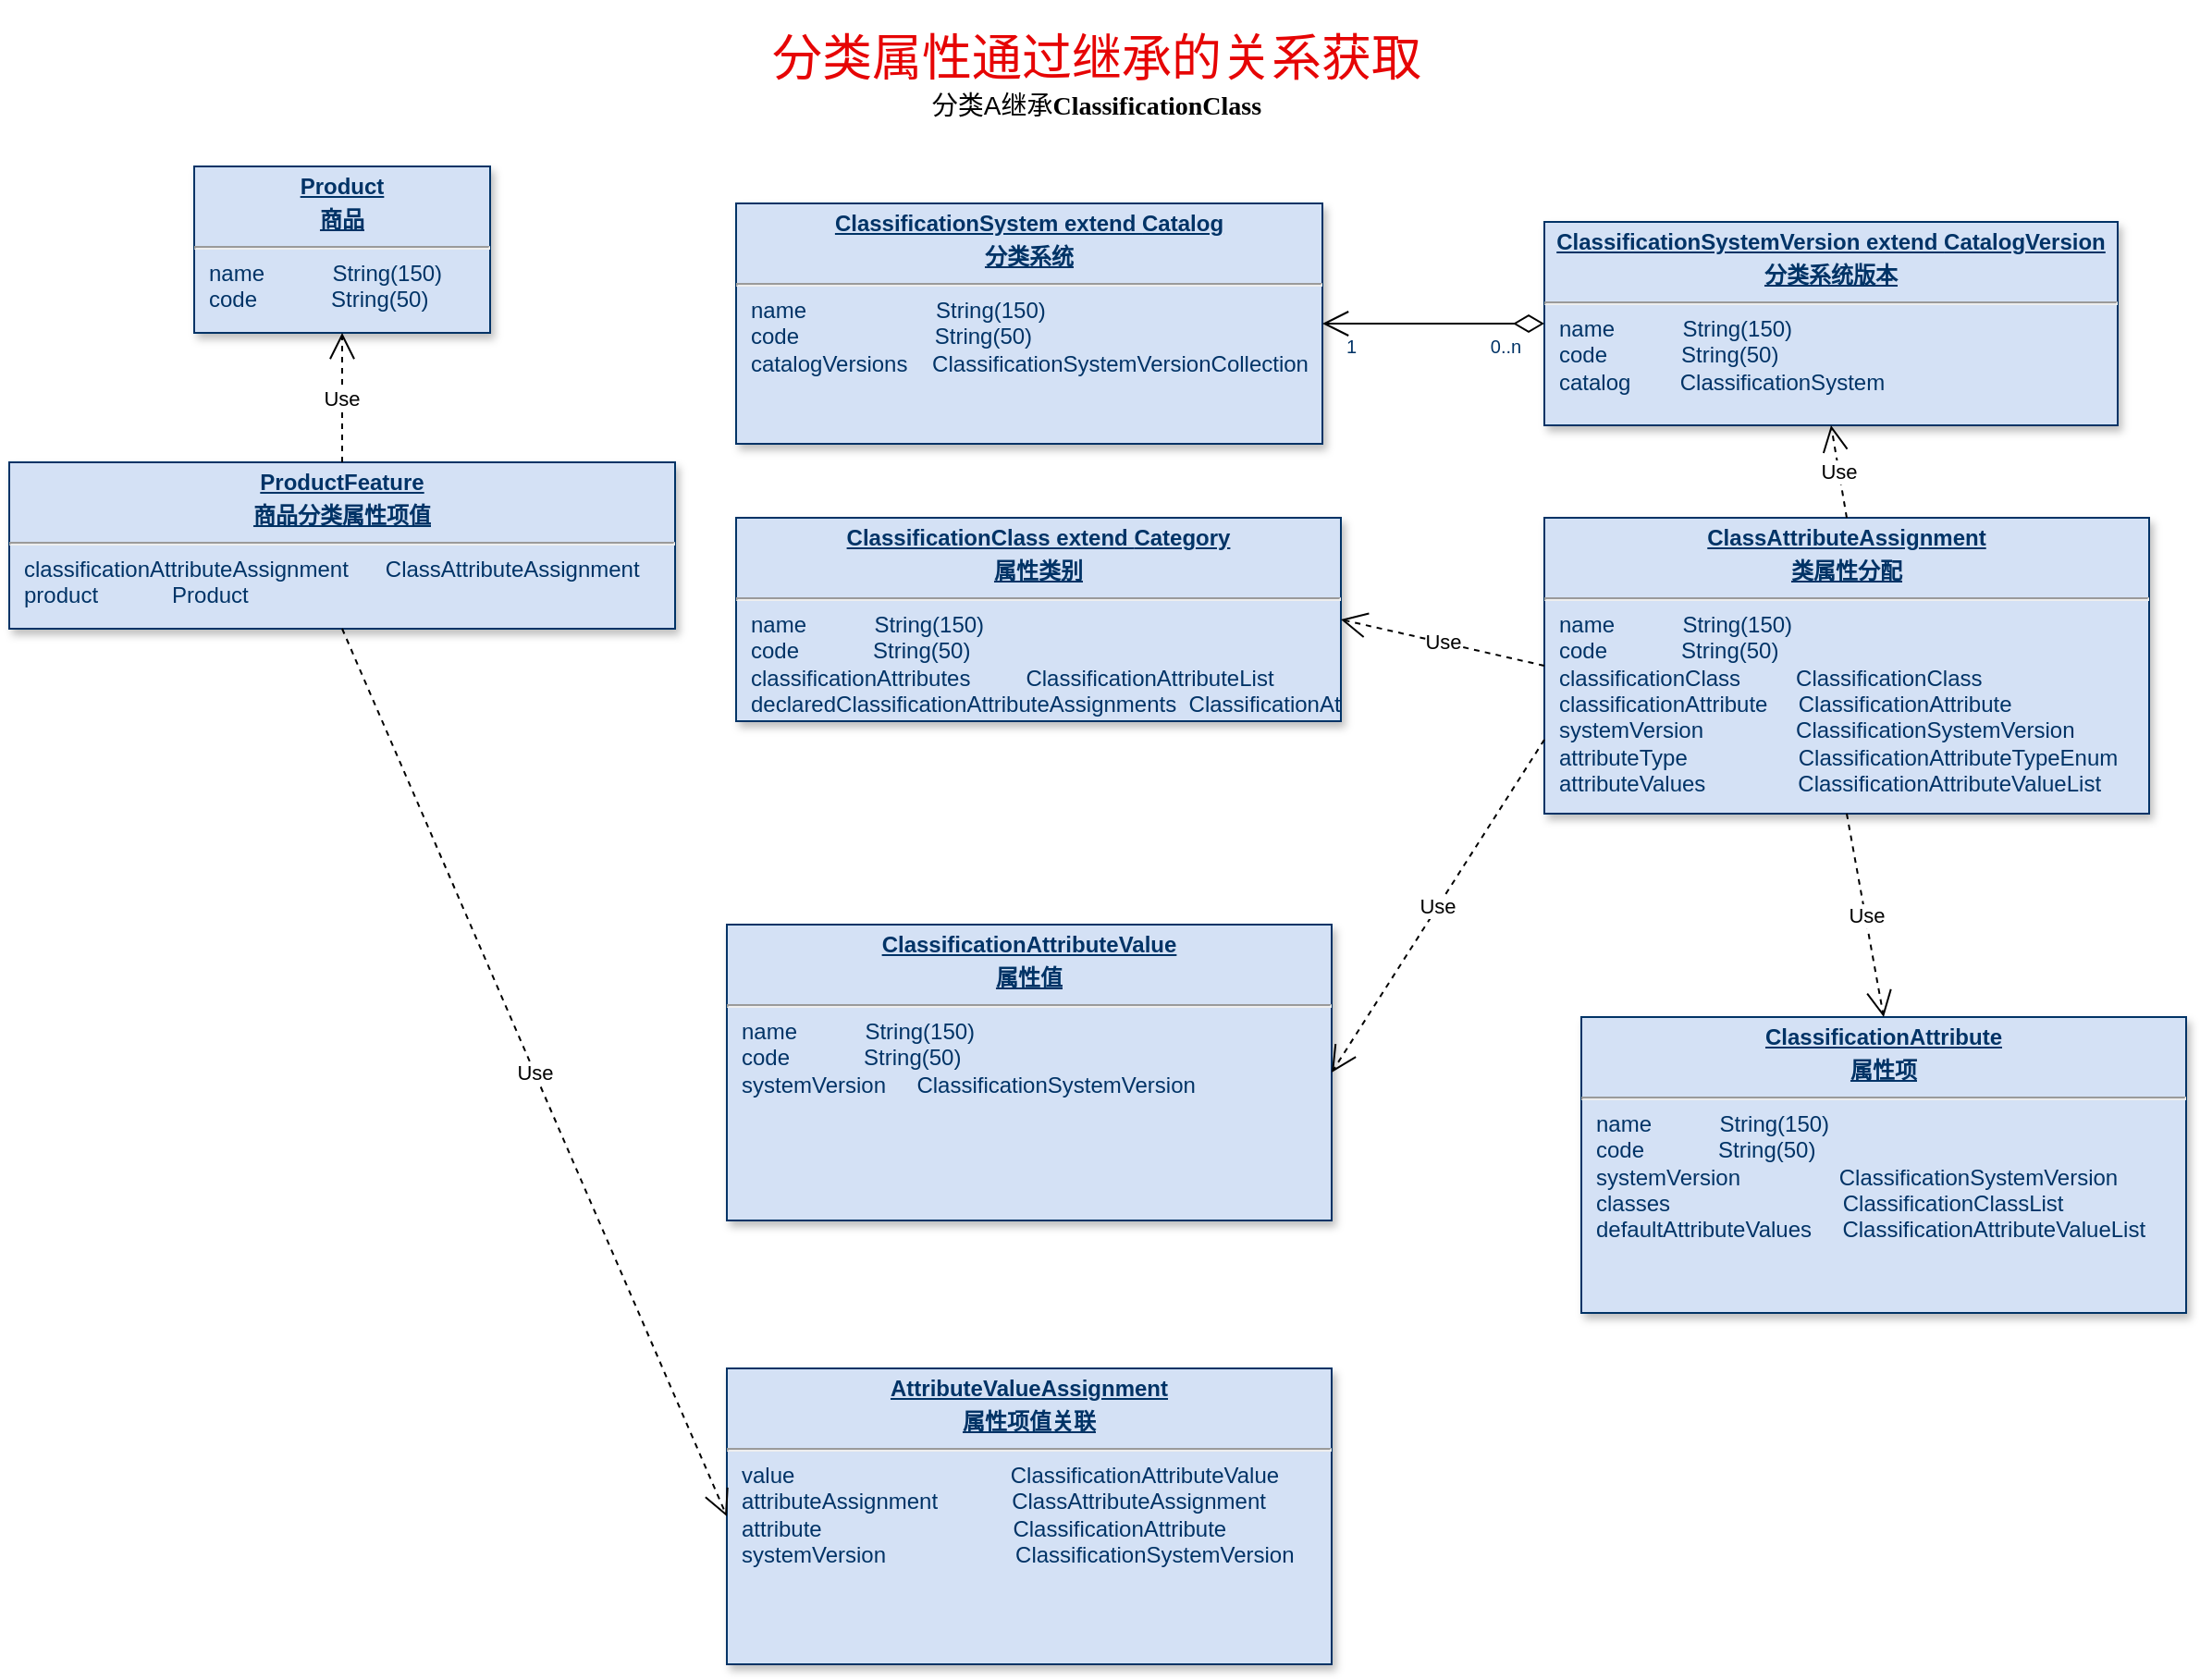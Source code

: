 <mxfile version="24.4.8" type="github">
  <diagram name="Page-1" id="efa7a0a1-bf9b-a30e-e6df-94a7791c09e9">
    <mxGraphModel dx="1642" dy="1174" grid="0" gridSize="10" guides="1" tooltips="1" connect="1" arrows="1" fold="1" page="0" pageScale="1" pageWidth="826" pageHeight="1169" background="none" math="0" shadow="0">
      <root>
        <mxCell id="0" />
        <mxCell id="1" parent="0" />
        <mxCell id="aoRo-bCZF4z7UIFfP7BY-114" value="&lt;p style=&quot;margin: 0px; margin-top: 4px; text-align: center; text-decoration: underline;&quot;&gt;&lt;b&gt;Product&lt;/b&gt;&lt;/p&gt;&lt;p style=&quot;margin: 0px; margin-top: 4px; text-align: center; text-decoration: underline;&quot;&gt;&lt;b&gt;商品&lt;/b&gt;&lt;/p&gt;&lt;hr&gt;&lt;p style=&quot;margin: 0px; margin-left: 8px;&quot;&gt;name&amp;nbsp; &amp;nbsp; &amp;nbsp; &amp;nbsp; &amp;nbsp; &amp;nbsp;String(150)&lt;/p&gt;&lt;p style=&quot;margin: 0px; margin-left: 8px;&quot;&gt;code&amp;nbsp; &amp;nbsp; &amp;nbsp; &amp;nbsp; &amp;nbsp; &amp;nbsp; String(50)&lt;/p&gt;" style="verticalAlign=top;align=left;overflow=fill;fontSize=12;fontFamily=Helvetica;html=1;strokeColor=#003366;shadow=1;fillColor=#D4E1F5;fontColor=#003366" parent="1" vertex="1">
          <mxGeometry x="-75" y="30" width="160" height="90" as="geometry" />
        </mxCell>
        <mxCell id="aoRo-bCZF4z7UIFfP7BY-115" value="&lt;p style=&quot;margin: 4px 0px 0px; text-align: center;&quot;&gt;&lt;b&gt;&lt;u&gt;ClassificationSystem extend&amp;nbsp;&lt;/u&gt;&lt;/b&gt;&lt;b style=&quot;background-color: initial;&quot;&gt;&lt;u&gt;Catalog&lt;/u&gt;&lt;/b&gt;&lt;/p&gt;&lt;p style=&quot;margin: 0px; margin-top: 4px; text-align: center; text-decoration: underline;&quot;&gt;&lt;b&gt;分类系统&lt;/b&gt;&lt;/p&gt;&lt;hr&gt;&lt;p style=&quot;margin: 0px; margin-left: 8px;&quot;&gt;name&amp;nbsp; &amp;nbsp; &amp;nbsp; &amp;nbsp; &amp;nbsp; &amp;nbsp; &amp;nbsp; &amp;nbsp; &amp;nbsp; &amp;nbsp; &amp;nbsp;String(150)&lt;/p&gt;&lt;p style=&quot;margin: 0px; margin-left: 8px;&quot;&gt;code&amp;nbsp; &amp;nbsp; &amp;nbsp; &amp;nbsp; &amp;nbsp; &amp;nbsp; &amp;nbsp; &amp;nbsp; &amp;nbsp; &amp;nbsp; &amp;nbsp; String(50)&lt;/p&gt;&lt;p style=&quot;margin: 0px; margin-left: 8px;&quot;&gt;catalogVersions&amp;nbsp; &amp;nbsp; ClassificationSystemVersionCollection&lt;br&gt;&lt;/p&gt;" style="verticalAlign=top;align=left;overflow=fill;fontSize=12;fontFamily=Helvetica;html=1;strokeColor=#003366;shadow=1;fillColor=#D4E1F5;fontColor=#003366" parent="1" vertex="1">
          <mxGeometry x="218" y="50" width="317" height="130" as="geometry" />
        </mxCell>
        <mxCell id="aoRo-bCZF4z7UIFfP7BY-116" value="&lt;p style=&quot;margin: 4px 0px 0px; text-align: center;&quot;&gt;&lt;b&gt;&lt;u&gt;ClassificationSystemVersion extend&amp;nbsp;&lt;/u&gt;&lt;/b&gt;&lt;b style=&quot;background-color: initial;&quot;&gt;&lt;u&gt;CatalogVersion&lt;/u&gt;&lt;/b&gt;&lt;/p&gt;&lt;p style=&quot;margin: 0px; margin-top: 4px; text-align: center; text-decoration: underline;&quot;&gt;&lt;b&gt;分类系统版本&lt;/b&gt;&lt;/p&gt;&lt;hr&gt;&lt;p style=&quot;margin: 0px; margin-left: 8px;&quot;&gt;name&amp;nbsp; &amp;nbsp; &amp;nbsp; &amp;nbsp; &amp;nbsp; &amp;nbsp;String(150)&lt;/p&gt;&lt;p style=&quot;margin: 0px; margin-left: 8px;&quot;&gt;code&amp;nbsp; &amp;nbsp; &amp;nbsp; &amp;nbsp; &amp;nbsp; &amp;nbsp; String(50)&lt;/p&gt;&lt;p style=&quot;margin: 0px; margin-left: 8px;&quot;&gt;catalog&amp;nbsp; &amp;nbsp; &amp;nbsp; &amp;nbsp; ClassificationSystem&lt;br&gt;&lt;/p&gt;" style="verticalAlign=top;align=left;overflow=fill;fontSize=12;fontFamily=Helvetica;html=1;strokeColor=#003366;shadow=1;fillColor=#D4E1F5;fontColor=#003366" parent="1" vertex="1">
          <mxGeometry x="655" y="60" width="310" height="110" as="geometry" />
        </mxCell>
        <mxCell id="aoRo-bCZF4z7UIFfP7BY-117" value="" style="endArrow=open;endSize=12;startArrow=diamondThin;startSize=14;startFill=0;edgeStyle=orthogonalEdgeStyle;exitX=0;exitY=0.5;exitDx=0;exitDy=0;entryX=1;entryY=0.5;entryDx=0;entryDy=0;" parent="1" source="aoRo-bCZF4z7UIFfP7BY-116" target="aoRo-bCZF4z7UIFfP7BY-115" edge="1">
          <mxGeometry x="414.36" y="-187.46" as="geometry">
            <mxPoint x="636.08" y="84.5" as="sourcePoint" />
            <mxPoint x="515.0" y="84.5" as="targetPoint" />
            <Array as="points" />
          </mxGeometry>
        </mxCell>
        <mxCell id="aoRo-bCZF4z7UIFfP7BY-118" value="0..n" style="resizable=0;align=left;verticalAlign=top;labelBackgroundColor=#ffffff;fontSize=10;strokeColor=#003366;shadow=1;fillColor=#D4E1F5;fontColor=#003366" parent="aoRo-bCZF4z7UIFfP7BY-117" connectable="0" vertex="1">
          <mxGeometry x="-1" relative="1" as="geometry">
            <mxPoint x="-31.08" as="offset" />
          </mxGeometry>
        </mxCell>
        <mxCell id="aoRo-bCZF4z7UIFfP7BY-119" value="1" style="resizable=0;align=right;verticalAlign=top;labelBackgroundColor=#ffffff;fontSize=10;strokeColor=#003366;shadow=1;fillColor=#D4E1F5;fontColor=#003366" parent="aoRo-bCZF4z7UIFfP7BY-117" connectable="0" vertex="1">
          <mxGeometry x="1" relative="1" as="geometry">
            <mxPoint x="20.0" y="1.895e-13" as="offset" />
          </mxGeometry>
        </mxCell>
        <mxCell id="aoRo-bCZF4z7UIFfP7BY-120" value="&lt;p style=&quot;margin: 4px 0px 0px; text-align: center;&quot;&gt;&lt;b&gt;&lt;u&gt;ClassificationClass extend&amp;nbsp;&lt;/u&gt;&lt;/b&gt;&lt;b style=&quot;background-color: initial;&quot;&gt;&lt;u&gt;Category&lt;/u&gt;&lt;/b&gt;&lt;/p&gt;&lt;p style=&quot;margin: 0px; margin-top: 4px; text-align: center; text-decoration: underline;&quot;&gt;&lt;b&gt;属性类别&lt;/b&gt;&lt;/p&gt;&lt;hr&gt;&lt;p style=&quot;margin: 0px; margin-left: 8px;&quot;&gt;name&amp;nbsp; &amp;nbsp; &amp;nbsp; &amp;nbsp; &amp;nbsp; &amp;nbsp;String(150)&lt;/p&gt;&lt;p style=&quot;margin: 0px; margin-left: 8px;&quot;&gt;code&amp;nbsp; &amp;nbsp; &amp;nbsp; &amp;nbsp; &amp;nbsp; &amp;nbsp; String(50)&lt;/p&gt;&lt;p style=&quot;margin: 0px; margin-left: 8px;&quot;&gt;classificationAttributes&amp;nbsp; &amp;nbsp; &amp;nbsp; &amp;nbsp; &amp;nbsp;ClassificationAttributeList&lt;br&gt;&lt;/p&gt;&lt;p style=&quot;margin: 0px; margin-left: 8px;&quot;&gt;declaredClassificationAttributeAssignments&amp;nbsp;&amp;nbsp;ClassificationAttributeAssignmentList&lt;br&gt;&lt;/p&gt;" style="verticalAlign=top;align=left;overflow=fill;fontSize=12;fontFamily=Helvetica;html=1;strokeColor=#003366;shadow=1;fillColor=#D4E1F5;fontColor=#003366" parent="1" vertex="1">
          <mxGeometry x="218" y="220" width="327" height="110" as="geometry" />
        </mxCell>
        <mxCell id="aoRo-bCZF4z7UIFfP7BY-121" value="&lt;p style=&quot;margin: 4px 0px 0px; text-align: center;&quot;&gt;&lt;b&gt;&lt;u&gt;ClassAttributeAssignment&lt;/u&gt;&lt;/b&gt;&lt;br&gt;&lt;/p&gt;&lt;p style=&quot;margin: 4px 0px 0px; text-align: center;&quot;&gt;&lt;b&gt;&lt;u&gt;类属性分配&lt;/u&gt;&lt;/b&gt;&lt;br&gt;&lt;/p&gt;&lt;hr&gt;&lt;p style=&quot;margin: 0px; margin-left: 8px;&quot;&gt;name&amp;nbsp; &amp;nbsp; &amp;nbsp; &amp;nbsp; &amp;nbsp; &amp;nbsp;String(150)&lt;/p&gt;&lt;p style=&quot;margin: 0px; margin-left: 8px;&quot;&gt;code&amp;nbsp; &amp;nbsp; &amp;nbsp; &amp;nbsp; &amp;nbsp; &amp;nbsp; String(50)&lt;/p&gt;&lt;p style=&quot;margin: 0px; margin-left: 8px;&quot;&gt;classificationClass&amp;nbsp; &amp;nbsp; &amp;nbsp; &amp;nbsp; &amp;nbsp;ClassificationClass&lt;br&gt;&lt;/p&gt;&lt;p style=&quot;margin: 0px; margin-left: 8px;&quot;&gt;classificationAttribute&amp;nbsp; &amp;nbsp; &amp;nbsp;ClassificationAttribute&lt;br&gt;systemVersion&amp;nbsp; &amp;nbsp; &amp;nbsp; &amp;nbsp; &amp;nbsp; &amp;nbsp; &amp;nbsp; &amp;nbsp;ClassificationSystemVersion&lt;br&gt;attributeType&amp;nbsp; &amp;nbsp; &amp;nbsp; &amp;nbsp; &amp;nbsp; &amp;nbsp; &amp;nbsp; &amp;nbsp; &amp;nbsp;&amp;nbsp;ClassificationAttributeTypeEnum&lt;br&gt;attributeValues&amp;nbsp; &amp;nbsp; &amp;nbsp; &amp;nbsp; &amp;nbsp; &amp;nbsp; &amp;nbsp; &amp;nbsp;ClassificationAttributeValueList&lt;br&gt;&lt;/p&gt;" style="verticalAlign=top;align=left;overflow=fill;fontSize=12;fontFamily=Helvetica;html=1;strokeColor=#003366;shadow=1;fillColor=#D4E1F5;fontColor=#003366" parent="1" vertex="1">
          <mxGeometry x="655" y="220" width="327" height="160" as="geometry" />
        </mxCell>
        <mxCell id="aoRo-bCZF4z7UIFfP7BY-122" value="&lt;p style=&quot;margin: 4px 0px 0px; text-align: center;&quot;&gt;&lt;b style=&quot;background-color: initial;&quot;&gt;&lt;u&gt;ClassificationAttribute&lt;/u&gt;&lt;/b&gt;&lt;br&gt;&lt;/p&gt;&lt;p style=&quot;margin: 4px 0px 0px; text-align: center;&quot;&gt;&lt;b&gt;&lt;u&gt;属性项&lt;/u&gt;&lt;/b&gt;&lt;/p&gt;&lt;hr&gt;&lt;p style=&quot;margin: 0px; margin-left: 8px;&quot;&gt;name&amp;nbsp; &amp;nbsp; &amp;nbsp; &amp;nbsp; &amp;nbsp; &amp;nbsp;String(150)&lt;/p&gt;&lt;p style=&quot;margin: 0px; margin-left: 8px;&quot;&gt;code&amp;nbsp; &amp;nbsp; &amp;nbsp; &amp;nbsp; &amp;nbsp; &amp;nbsp; String(50)&lt;/p&gt;&lt;p style=&quot;margin: 0px; margin-left: 8px;&quot;&gt;systemVersion&amp;nbsp; &amp;nbsp; &amp;nbsp; &amp;nbsp; &amp;nbsp; &amp;nbsp; &amp;nbsp; &amp;nbsp;&amp;nbsp;ClassificationSystemVersion&lt;br&gt;&lt;/p&gt;&lt;p style=&quot;margin: 0px; margin-left: 8px;&quot;&gt;classes&amp;nbsp; &amp;nbsp; &amp;nbsp; &amp;nbsp; &amp;nbsp; &amp;nbsp; &amp;nbsp; &amp;nbsp; &amp;nbsp; &amp;nbsp; &amp;nbsp; &amp;nbsp; &amp;nbsp; &amp;nbsp; ClassificationClassList&lt;br&gt;&lt;/p&gt;&lt;p style=&quot;margin: 0px; margin-left: 8px;&quot;&gt;defaultAttributeValues&amp;nbsp; &amp;nbsp; &amp;nbsp;ClassificationAttributeValueList&lt;br&gt;&lt;/p&gt;" style="verticalAlign=top;align=left;overflow=fill;fontSize=12;fontFamily=Helvetica;html=1;strokeColor=#003366;shadow=1;fillColor=#D4E1F5;fontColor=#003366" parent="1" vertex="1">
          <mxGeometry x="675" y="490" width="327" height="160" as="geometry" />
        </mxCell>
        <mxCell id="aoRo-bCZF4z7UIFfP7BY-123" value="&lt;p style=&quot;margin: 4px 0px 0px; text-align: center;&quot;&gt;&lt;b style=&quot;background-color: initial;&quot;&gt;&lt;u&gt;ClassificationAttributeValue&lt;/u&gt;&lt;/b&gt;&lt;/p&gt;&lt;p style=&quot;margin: 4px 0px 0px; text-align: center;&quot;&gt;&lt;b&gt;&lt;u&gt;属性值&lt;/u&gt;&lt;/b&gt;&lt;/p&gt;&lt;hr&gt;&lt;p style=&quot;margin: 0px; margin-left: 8px;&quot;&gt;name&amp;nbsp; &amp;nbsp; &amp;nbsp; &amp;nbsp; &amp;nbsp; &amp;nbsp;String(150)&lt;/p&gt;&lt;p style=&quot;margin: 0px; margin-left: 8px;&quot;&gt;code&amp;nbsp; &amp;nbsp; &amp;nbsp; &amp;nbsp; &amp;nbsp; &amp;nbsp; String(50)&lt;/p&gt;&lt;p style=&quot;margin: 0px; margin-left: 8px;&quot;&gt;systemVersion&amp;nbsp; &amp;nbsp; &amp;nbsp;ClassificationSystemVersion&lt;br&gt;&lt;/p&gt;" style="verticalAlign=top;align=left;overflow=fill;fontSize=12;fontFamily=Helvetica;html=1;strokeColor=#003366;shadow=1;fillColor=#D4E1F5;fontColor=#003366" parent="1" vertex="1">
          <mxGeometry x="213" y="440" width="327" height="160" as="geometry" />
        </mxCell>
        <mxCell id="aoRo-bCZF4z7UIFfP7BY-124" value="&lt;p style=&quot;margin: 4px 0px 0px; text-align: center;&quot;&gt;&lt;b&gt;&lt;u&gt;AttributeValueAssignment&lt;/u&gt;&lt;/b&gt;&lt;br&gt;&lt;/p&gt;&lt;p style=&quot;margin: 4px 0px 0px; text-align: center;&quot;&gt;&lt;b&gt;&lt;u&gt;属性项值关联&lt;/u&gt;&lt;/b&gt;&lt;/p&gt;&lt;hr&gt;&lt;p style=&quot;margin: 0px; margin-left: 8px;&quot;&gt;value&amp;nbsp; &amp;nbsp; &amp;nbsp; &amp;nbsp; &amp;nbsp; &amp;nbsp; &amp;nbsp; &amp;nbsp; &amp;nbsp; &amp;nbsp; &amp;nbsp; &amp;nbsp; &amp;nbsp; &amp;nbsp; &amp;nbsp; &amp;nbsp; &amp;nbsp; &amp;nbsp;ClassificationAttributeValue&lt;/p&gt;&lt;p style=&quot;margin: 0px; margin-left: 8px;&quot;&gt;attributeAssignment&amp;nbsp; &amp;nbsp; &amp;nbsp; &amp;nbsp; &amp;nbsp; &amp;nbsp; ClassAttributeAssignment&lt;/p&gt;&lt;p style=&quot;margin: 0px; margin-left: 8px;&quot;&gt;attribute&amp;nbsp; &amp;nbsp; &amp;nbsp; &amp;nbsp; &amp;nbsp; &amp;nbsp; &amp;nbsp; &amp;nbsp; &amp;nbsp; &amp;nbsp; &amp;nbsp; &amp;nbsp; &amp;nbsp; &amp;nbsp; &amp;nbsp; &amp;nbsp;ClassificationAttribute&lt;br&gt;&lt;/p&gt;&lt;p style=&quot;margin: 0px; margin-left: 8px;&quot;&gt;systemVersion&amp;nbsp; &amp;nbsp; &amp;nbsp; &amp;nbsp; &amp;nbsp; &amp;nbsp; &amp;nbsp; &amp;nbsp; &amp;nbsp; &amp;nbsp; &amp;nbsp;ClassificationSystemVersion&lt;br&gt;&lt;/p&gt;" style="verticalAlign=top;align=left;overflow=fill;fontSize=12;fontFamily=Helvetica;html=1;strokeColor=#003366;shadow=1;fillColor=#D4E1F5;fontColor=#003366" parent="1" vertex="1">
          <mxGeometry x="213" y="680" width="327" height="160" as="geometry" />
        </mxCell>
        <mxCell id="aoRo-bCZF4z7UIFfP7BY-125" value="&lt;p style=&quot;margin: 4px 0px 0px; text-align: center;&quot;&gt;&lt;b&gt;&lt;u&gt;ProductFeature&lt;/u&gt;&lt;/b&gt;&lt;br&gt;&lt;/p&gt;&lt;p style=&quot;margin: 0px; margin-top: 4px; text-align: center; text-decoration: underline;&quot;&gt;&lt;b&gt;商品分类属性项值&lt;/b&gt;&lt;/p&gt;&lt;hr&gt;&lt;p style=&quot;margin: 0px; margin-left: 8px;&quot;&gt;classificationAttributeAssignment&amp;nbsp; &amp;nbsp; &amp;nbsp; ClassAttributeAssignment&lt;/p&gt;&lt;p style=&quot;margin: 0px; margin-left: 8px;&quot;&gt;product&amp;nbsp; &amp;nbsp; &amp;nbsp; &amp;nbsp; &amp;nbsp; &amp;nbsp; Product&lt;/p&gt;" style="verticalAlign=top;align=left;overflow=fill;fontSize=12;fontFamily=Helvetica;html=1;strokeColor=#003366;shadow=1;fillColor=#D4E1F5;fontColor=#003366" parent="1" vertex="1">
          <mxGeometry x="-175" y="190" width="360" height="90" as="geometry" />
        </mxCell>
        <mxCell id="aoRo-bCZF4z7UIFfP7BY-126" value="Use" style="endArrow=open;endSize=12;dashed=1;exitX=0.5;exitY=0;exitDx=0;exitDy=0;entryX=0.5;entryY=1;entryDx=0;entryDy=0;" parent="1" source="aoRo-bCZF4z7UIFfP7BY-125" target="aoRo-bCZF4z7UIFfP7BY-114" edge="1">
          <mxGeometry x="-116.08" y="68.36" as="geometry">
            <mxPoint x="45.0" y="170.0" as="sourcePoint" />
            <mxPoint x="-76.08" y="170.0" as="targetPoint" />
          </mxGeometry>
        </mxCell>
        <mxCell id="aoRo-bCZF4z7UIFfP7BY-127" value="Use" style="endArrow=open;endSize=12;dashed=1;html=1;rounded=0;entryX=1;entryY=0.5;entryDx=0;entryDy=0;exitX=0;exitY=0.5;exitDx=0;exitDy=0;" parent="1" source="aoRo-bCZF4z7UIFfP7BY-121" target="aoRo-bCZF4z7UIFfP7BY-120" edge="1">
          <mxGeometry width="160" relative="1" as="geometry">
            <mxPoint x="495" y="300" as="sourcePoint" />
            <mxPoint x="495" y="300" as="targetPoint" />
          </mxGeometry>
        </mxCell>
        <mxCell id="aoRo-bCZF4z7UIFfP7BY-128" value="Use" style="endArrow=open;endSize=12;dashed=1;html=1;rounded=0;entryX=0.5;entryY=0;entryDx=0;entryDy=0;exitX=0.5;exitY=1;exitDx=0;exitDy=0;" parent="1" source="aoRo-bCZF4z7UIFfP7BY-121" target="aoRo-bCZF4z7UIFfP7BY-122" edge="1">
          <mxGeometry width="160" relative="1" as="geometry">
            <mxPoint x="815" y="370" as="sourcePoint" />
            <mxPoint x="975" y="370" as="targetPoint" />
          </mxGeometry>
        </mxCell>
        <mxCell id="aoRo-bCZF4z7UIFfP7BY-129" value="Use" style="endArrow=open;endSize=12;dashed=1;html=1;rounded=0;entryX=1;entryY=0.5;entryDx=0;entryDy=0;exitX=0;exitY=0.75;exitDx=0;exitDy=0;" parent="1" source="aoRo-bCZF4z7UIFfP7BY-121" target="aoRo-bCZF4z7UIFfP7BY-123" edge="1">
          <mxGeometry width="160" relative="1" as="geometry">
            <mxPoint x="828.5" y="390" as="sourcePoint" />
            <mxPoint x="848.5" y="500" as="targetPoint" />
          </mxGeometry>
        </mxCell>
        <mxCell id="aoRo-bCZF4z7UIFfP7BY-130" value="Use" style="endArrow=open;endSize=12;dashed=1;html=1;rounded=0;exitX=0.5;exitY=1;exitDx=0;exitDy=0;entryX=0;entryY=0.5;entryDx=0;entryDy=0;" parent="1" source="aoRo-bCZF4z7UIFfP7BY-125" target="aoRo-bCZF4z7UIFfP7BY-124" edge="1">
          <mxGeometry width="160" relative="1" as="geometry">
            <mxPoint x="15" y="350" as="sourcePoint" />
            <mxPoint x="175" y="350" as="targetPoint" />
          </mxGeometry>
        </mxCell>
        <mxCell id="aoRo-bCZF4z7UIFfP7BY-131" value="Use" style="endArrow=open;endSize=12;dashed=1;html=1;rounded=0;exitX=0.5;exitY=0;exitDx=0;exitDy=0;entryX=0.5;entryY=1;entryDx=0;entryDy=0;" parent="1" source="aoRo-bCZF4z7UIFfP7BY-121" target="aoRo-bCZF4z7UIFfP7BY-116" edge="1">
          <mxGeometry width="160" relative="1" as="geometry">
            <mxPoint x="840" y="190" as="sourcePoint" />
            <mxPoint x="1000" y="190" as="targetPoint" />
          </mxGeometry>
        </mxCell>
        <mxCell id="6dK9RZziKhH2Tg0b4zMv-1" value="&lt;font style=&quot;font-size: 14px;&quot;&gt;&lt;span style=&quot;color: rgb(230, 5, 5); font-size: 27px;&quot;&gt;分类属性通过继承的关系获取&lt;/span&gt;&lt;br&gt;&lt;font face=&quot;Helvetica&quot; style=&quot;font-size: 14px;&quot;&gt;分类A继承&lt;/font&gt;&lt;/font&gt;&lt;b style=&quot;text-wrap: nowrap; font-size: 14px;&quot;&gt;&lt;font face=&quot;AT_Fen1BJLqGnFipQXmh&quot; style=&quot;font-size: 14px;&quot;&gt;ClassificationClass&lt;/font&gt;&lt;/b&gt;" style="text;html=1;align=center;verticalAlign=middle;whiteSpace=wrap;rounded=0;" vertex="1" parent="1">
          <mxGeometry x="213" y="-60" width="400" height="81" as="geometry" />
        </mxCell>
      </root>
    </mxGraphModel>
  </diagram>
</mxfile>
